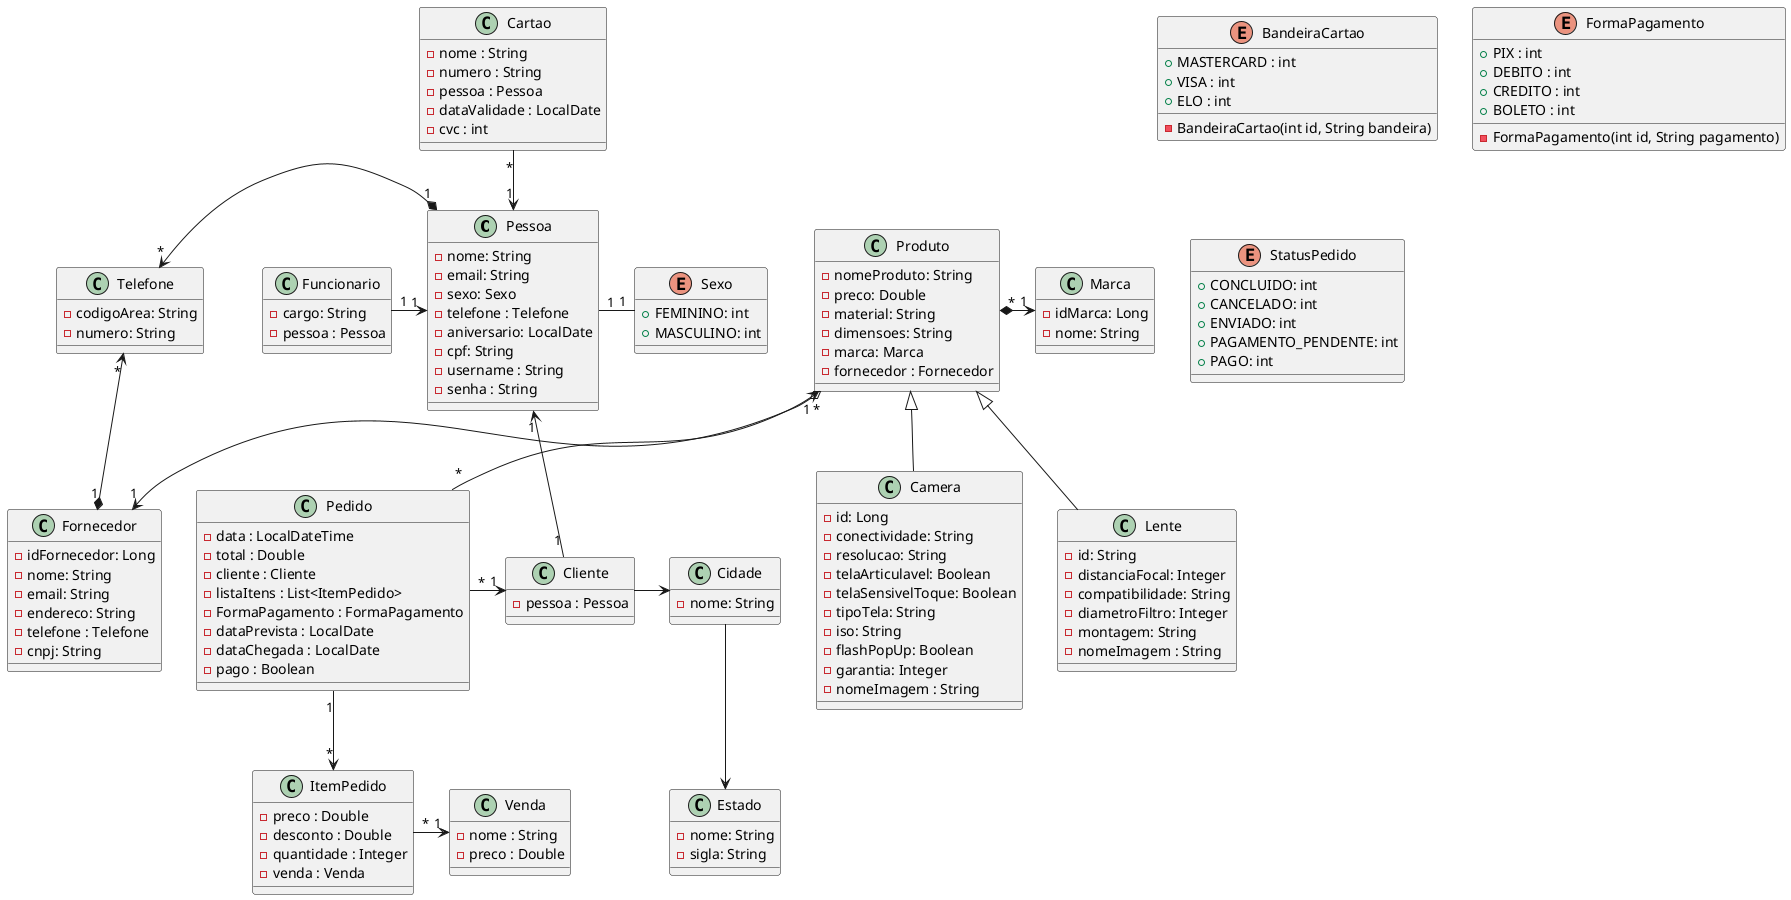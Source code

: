@startuml ecommerce
class Pessoa{
  - nome: String
  - email: String
  - sexo: Sexo
  - telefone : Telefone
  - aniversario: LocalDate
  - cpf: String
  - username : String
  - senha : String
}

class Funcionario{
  - cargo: String 
  - pessoa : Pessoa
}

class Cliente{
  - pessoa : Pessoa
}


Enum Sexo{
  + FEMININO: int
  + MASCULINO: int
}


class Fornecedor{
  - idFornecedor: Long
  - nome: String
  - email: String
  - endereco: String 
  - telefone : Telefone
  - cnpj: String
}

class Produto{
  - nomeProduto: String
  - preco: Double
  - material: String
  - dimensoes: String
  - marca: Marca
  - fornecedor : Fornecedor
}

class Camera{
  - id: Long
  - conectividade: String
  - resolucao: String
  - telaArticulavel: Boolean
  - telaSensivelToque: Boolean
  - tipoTela: String
  - iso: String
  - flashPopUp: Boolean
  - garantia: Integer
  - nomeImagem : String
}

class Marca{
  - idMarca: Long
  - nome: String
}

class Lente{
  - id: String
  - distanciaFocal: Integer
  - compatibilidade: String
  - diametroFiltro: Integer
  - montagem: String
  - nomeImagem : String
}

class Telefone{
  - codigoArea: String
  - numero: String
}

enum BandeiraCartao{
  + MASTERCARD : int
  + VISA : int
  + ELO : int
  - BandeiraCartao(int id, String bandeira)
}

enum FormaPagamento{
  + PIX : int
  + DEBITO : int
  + CREDITO : int
  + BOLETO : int
  - FormaPagamento(int id, String pagamento)
}

enum StatusPedido {
    + CONCLUIDO: int
    + CANCELADO: int
    + ENVIADO: int
    + PAGAMENTO_PENDENTE: int
    + PAGO: int
}

class Cidade{
  - nome: String
}

class Estado{
  - nome: String
  - sigla: String
}

class Cartao{
  - nome : String
  - numero : String
  - pessoa : Pessoa
  - dataValidade : LocalDate
  - cvc : int
}

class ItemPedido{
  - preco : Double
  - desconto : Double
  - quantidade : Integer
  - venda : Venda
}

class Pedido{
  - data : LocalDateTime
  - total : Double
  - cliente : Cliente
  - listaItens : List<ItemPedido>
  - FormaPagamento : FormaPagamento
  - dataPrevista : LocalDate
  - dataChegada : LocalDate
  - pago : Boolean
}

class Venda{
  - nome : String
  - preco : Double
}

Cliente -right-> Cidade
Cidade --> Estado 

Produto "1" <-- "*" Pedido

Pedido "1" --> "*" ItemPedido
Pedido "*" -right-> "1" Cliente 
ItemPedido "*" -right-> "1" Venda
Cartao "*" --> "1" Pessoa
Pessoa "1" *-left-> "*" Telefone
Pessoa "1" <-left- "1" Funcionario
Pessoa "1" <-- "1" Cliente
Pessoa "1" -right- "1" Sexo

Marca "1" <-left-* "*" Produto

Fornecedor "1" *-up-> "*" Telefone
Produto "*" o--> "1" Fornecedor
Produto <|-- Camera
Produto <|-- Lente
@enduml
